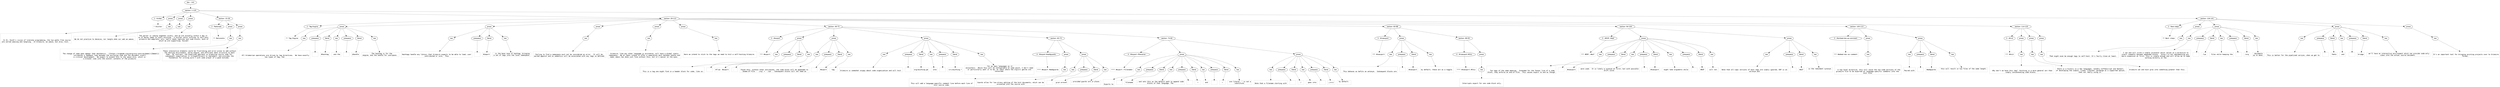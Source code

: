digraph hierarchy {

node [fontname=Helvetica]
edge [style=dashed]

doc_0 [label="doc - 141"]


doc_0 -> { section_1}
{rank=same; section_1}

section_1 [label="section: 1-125"]


section_1 -> { header_2 prose_3 prose_4 prose_5 section_6 section_7 section_8}
{rank=same; header_2 prose_3 prose_4 prose_5 section_6 section_7 section_8}

header_2 [label="1 : Knitter"]

prose_3 [label="prose"]

prose_4 [label="prose"]

prose_5 [label="prose"]

section_6 [label="section: 15-28"]

section_7 [label="section: 29-113"]

section_8 [label="section: 126-141"]


header_2 -> leaf_9
leaf_9  [color=Gray,shape=rectangle,fontname=Inconsolata,label="* Knitter"]
prose_3 -> { raw_10}
{rank=same; raw_10}

raw_10 [label="raw"]


raw_10 -> leaf_11
leaf_11  [color=Gray,shape=rectangle,fontname=Inconsolata,label="


  In Dr. Knuth's vision of literate programming, the two paths from source
are called weaving and tangling.  In Grimoire, we weave, but also, knit. 
"]
prose_4 -> { raw_12}
{rank=same; raw_12}

raw_12 [label="raw"]


raw_12 -> leaf_13
leaf_13  [color=Gray,shape=rectangle,fontname=Inconsolata,label="
We do not practice to deceive, nor tangle when our web we weave.
"]
prose_5 -> { raw_14}
{rank=same; raw_14}

raw_14 [label="raw"]


raw_14 -> leaf_15
leaf_15  [color=Gray,shape=rectangle,fontname=Inconsolata,label="
The parser is coming together nicely, and we are actually within a day or 
so of being ready to start knitting.  A knitter which suffices to self-host 
grimoire and pegylator only really needs taglines and code blocks, both of
which we are supporting. Huzzah!

"]
section_6 -> { header_16 prose_17 prose_18}
{rank=same; header_16 prose_17 prose_18}

header_16 [label="2 : Rationale"]

prose_17 [label="prose"]

prose_18 [label="prose"]


header_16 -> leaf_19
leaf_19  [color=Gray,shape=rectangle,fontname=Inconsolata,label="** Rationale"]
prose_17 -> { raw_20}
{rank=same; raw_20}

raw_20 [label="raw"]


raw_20 -> leaf_21
leaf_21  [color=Gray,shape=rectangle,fontname=Inconsolata,label="

  The change of name goes deeper than aesthetics.  [[https://orgmode.org/worg/org-contrib/babel/][Babel]]
introduces a feedback loop between the enclosing code and the document itself,
a critical development.  We expect to extend this to the weave also, which is 
a browser view into the overall contents of the grimoire.
"]
prose_18 -> { raw_22}
{rank=same; raw_22}

raw_22 [label="raw"]


raw_22 -> leaf_23
leaf_23  [color=Gray,shape=rectangle,fontname=Inconsolata,label="
These interactive elements would be frustrating and error-prone to add without
the editing environment, parse engine, and efficient data structure to back
them.  By contrast, the pipelined approach to producing source code for 
subsequent compiliation is straightforward to implement, and provides the
foundation for writing pure C with some prayer of a good outcome. 

"]
section_7 -> { header_24 prose_25 prose_26 prose_27 prose_28 prose_29 section_30 section_31 section_32 section_33 section_34}
{rank=same; header_24 prose_25 prose_26 prose_27 prose_28 prose_29 section_30 section_31 section_32 section_33 section_34}

header_24 [label="2 : Tag Engine"]

prose_25 [label="prose"]

prose_26 [label="prose"]

prose_27 [label="prose"]

prose_28 [label="prose"]

prose_29 [label="prose"]

section_30 [label="section: 49-73"]

section_31 [label="section: 83-88"]

section_32 [label="section: 94-104"]

section_33 [label="section: 105-113"]

section_34 [label="section: 114-125"]


header_24 -> leaf_35
leaf_35  [color=Gray,shape=rectangle,fontname=Inconsolata,label="** Tag Engine"]
prose_25 -> { raw_36 prespace_37 literal_38 raw_39 prespace_40 literal_41 raw_42}
{rank=same; raw_36 prespace_37 literal_38 raw_39 prespace_40 literal_41 raw_42}

raw_36 [label="raw"]

prespace_37 [label="prespace"]

literal_38 [label="literal"]

raw_39 [label="raw"]

prespace_40 [label="prespace"]

literal_41 [label="literal"]

raw_42 [label="raw"]


raw_36 -> leaf_43
leaf_43  [color=Gray,shape=rectangle,fontname=Inconsolata,label="

  All Grimmorian operations are driven by tag directives.  We have exactly
two types of tag, the"]
prespace_37 -> leaf_44
leaf_44  [color=Gray,shape=rectangle,fontname=Inconsolata,label=" "]
literal_38 -> leaf_45
leaf_45  [color=Gray,shape=rectangle,fontname=Inconsolata,label="#hashtag"]
raw_39 -> leaf_46
leaf_46  [color=Gray,shape=rectangle,fontname=Inconsolata,label=" and the"]
prespace_40 -> leaf_47
leaf_47  [color=Gray,shape=rectangle,fontname=Inconsolata,label=" "]
literal_41 -> leaf_48
leaf_48  [color=Gray,shape=rectangle,fontname=Inconsolata,label="@handle"]
raw_42 -> leaf_49
leaf_49  [color=Gray,shape=rectangle,fontname=Inconsolata,label=".  The hashtag is for the
engine, and the handle for userspace. 
"]
prose_26 -> { raw_50 prespace_51 literal_52 raw_53}
{rank=same; raw_50 prespace_51 literal_52 raw_53}

raw_50 [label="raw"]

prespace_51 [label="prespace"]

literal_52 [label="literal"]

raw_53 [label="raw"]


raw_50 -> leaf_54
leaf_54  [color=Gray,shape=rectangle,fontname=Inconsolata,label="
Hashtags handle any library that Grimoire expects to be able to load, user
contributed or core.  Thus"]
prespace_51 -> leaf_55
leaf_55  [color=Gray,shape=rectangle,fontname=Inconsolata,label=" "]
literal_52 -> leaf_56
leaf_56  [color=Gray,shape=rectangle,fontname=Inconsolata,label="#import"]
raw_53 -> leaf_57
leaf_57  [color=Gray,shape=rectangle,fontname=Inconsolata,label=" is the base case of hashtag, bringing
a set of tags into the local namespace.
"]
prose_27 -> { raw_58}
{rank=same; raw_58}

raw_58 [label="raw"]


raw_58 -> leaf_59
leaf_59  [color=Gray,shape=rectangle,fontname=Inconsolata,label="
Failing to find a namespace must not be considered an error.  It will be 
warned against and no semantics will be associated with any tags so defined.
"]
prose_28 -> { raw_60}
{rank=same; raw_60}

raw_60 [label="raw"]


raw_60 -> leaf_61
leaf_61  [color=Gray,shape=rectangle,fontname=Inconsolata,label="
Grimoire, like any other language in existence, will have a global static
namespace.  We at least intend to offer a separation mark between handle and
name; emacs has done just fine without this, but it's easier on the eyes. 
"]
prose_29 -> { raw_62}
{rank=same; raw_62}

raw_62 [label="raw"]


raw_62 -> leaf_63
leaf_63  [color=Gray,shape=rectangle,fontname=Inconsolata,label="
Here we intend to stick to the tags we need to knit a self-hosting Grimoire. 

"]
section_30 -> { header_64 prose_65 prose_66 prose_67 section_68 section_69}
{rank=same; header_64 prose_65 prose_66 prose_67 section_68 section_69}

header_64 [label="3 : #export"]

prose_65 [label="prose"]

prose_66 [label="prose"]

prose_67 [label="prose"]

section_68 [label="section: 65-73"]

section_69 [label="section: 74-82"]


header_64 -> leaf_70
leaf_70  [color=Gray,shape=rectangle,fontname=Inconsolata,label="*** #export"]
prose_65 -> { raw_71 prespace_72 literal_73 raw_74}
{rank=same; raw_71 prespace_72 literal_73 raw_74}

raw_71 [label="raw"]

prespace_72 [label="prespace"]

literal_73 [label="literal"]

raw_74 [label="raw"]


raw_71 -> leaf_75
leaf_75  [color=Gray,shape=rectangle,fontname=Inconsolata,label="

  This is a tag one might find in a header block for code, like so:"]
prespace_72 -> leaf_76
leaf_76  [color=Gray,shape=rectangle,fontname=Inconsolata,label=""]
literal_73 -> leaf_77
leaf_77  [color=Gray,shape=rectangle,fontname=Inconsolata,label="#!lua  #export"]
raw_74 -> leaf_78
leaf_78  [color=Gray,shape=rectangle,fontname=Inconsolata,label=".  
"]
prose_66 -> { raw_79 prespace_80 literal_81 raw_82}
{rank=same; raw_79 prespace_80 literal_81 raw_82}

raw_79 [label="raw"]

prespace_80 [label="prespace"]

literal_81 [label="literal"]

raw_82 [label="raw"]


raw_79 -> leaf_83
leaf_83  [color=Gray,shape=rectangle,fontname=Inconsolata,label="
Found thus, without other attributes, the code block will be appended to
$name-of-file - '.org' + '.lua'.  Subsequent blocks will not need an"]
prespace_80 -> leaf_84
leaf_84  [color=Gray,shape=rectangle,fontname=Inconsolata,label=""]
literal_81 -> leaf_85
leaf_85  [color=Gray,shape=rectangle,fontname=Inconsolata,label="#export"]
raw_82 -> leaf_86
leaf_86  [color=Gray,shape=rectangle,fontname=Inconsolata,label=" tag. 
"]
prose_67 -> { raw_87 prespace_88 literal_89 raw_90 prespace_91 literal_92 raw_93}
{rank=same; raw_87 prespace_88 literal_89 raw_90 prespace_91 literal_92 raw_93}

raw_87 [label="raw"]

prespace_88 [label="prespace"]

literal_89 [label="literal"]

raw_90 [label="raw"]

prespace_91 [label="prespace"]

literal_92 [label="literal"]

raw_93 [label="raw"]


raw_87 -> leaf_94
leaf_94  [color=Gray,shape=rectangle,fontname=Inconsolata,label="
Grimoire is somewhat snippy about code organization and will knit "]
prespace_88 -> leaf_95
leaf_95  [color=Gray,shape=rectangle,fontname=Inconsolata,label=""]
literal_89 -> leaf_96
leaf_96  [color=Gray,shape=rectangle,fontname=Inconsolata,label="org/anything.gm"]
raw_90 -> leaf_97
leaf_97  [color=Gray,shape=rectangle,fontname=Inconsolata,label=" into"]
prespace_91 -> leaf_98
leaf_98  [color=Gray,shape=rectangle,fontname=Inconsolata,label=" "]
literal_92 -> leaf_99
leaf_99  [color=Gray,shape=rectangle,fontname=Inconsolata,label="src/anything.*"]
raw_93 -> leaf_100
leaf_100  [color=Gray,shape=rectangle,fontname=Inconsolata,label=" for as many languages as it
encounters.  While this will be configurable at some point, I don't need
or particularly want it to be, at least where the org/src genres are
concerned.

"]
section_68 -> { header_101 prose_102 prose_103}
{rank=same; header_101 prose_102 prose_103}

header_101 [label="4 : #export #addguards"]

prose_102 [label="prose"]

prose_103 [label="prose"]


header_101 -> leaf_104
leaf_104  [color=Gray,shape=rectangle,fontname=Inconsolata,label="**** #export #addguards"]
prose_102 -> { raw_105}
{rank=same; raw_105}

raw_105 [label="raw"]


raw_105 -> leaf_106
leaf_106  [color=Gray,shape=rectangle,fontname=Inconsolata,label="

 This will add a language-specific comment line before each line of 
knit source code.
"]
prose_103 -> { raw_107 prespace_108 literal_109 raw_110}
{rank=same; raw_107 prespace_108 literal_109 raw_110}

raw_107 [label="raw"]

prespace_108 [label="prespace"]

literal_109 [label="literal"]

raw_110 [label="raw"]


raw_107 -> leaf_111
leaf_111  [color=Gray,shape=rectangle,fontname=Inconsolata,label="
Guards allow for low-stress editing of the knit documents, which can be
unraveled into the source with"]
prespace_108 -> leaf_112
leaf_112  [color=Gray,shape=rectangle,fontname=Inconsolata,label=" "]
literal_109 -> leaf_113
leaf_113  [color=Gray,shape=rectangle,fontname=Inconsolata,label="grym unravel"]
raw_110 -> leaf_114
leaf_114  [color=Gray,shape=rectangle,fontname=Inconsolata,label=", provided guards are in place.

"]
section_69 -> { header_115 prose_116 prose_117}
{rank=same; header_115 prose_116 prose_117}

header_115 [label="4 : #export «filename»"]

prose_116 [label="prose"]

prose_117 [label="prose"]


header_115 -> leaf_118
leaf_118  [color=Gray,shape=rectangle,fontname=Inconsolata,label="**** #export «filename»"]
prose_116 -> { raw_119 prespace_120 literal_121 raw_122 prespace_123 literal_124 raw_125 prespace_126 literal_127 raw_128}
{rank=same; raw_119 prespace_120 literal_121 raw_122 prespace_123 literal_124 raw_125 prespace_126 literal_127 raw_128}

raw_119 [label="raw"]

prespace_120 [label="prespace"]

literal_121 [label="literal"]

raw_122 [label="raw"]

prespace_123 [label="prespace"]

literal_124 [label="literal"]

raw_125 [label="raw"]

prespace_126 [label="prespace"]

literal_127 [label="literal"]

raw_128 [label="raw"]


raw_119 -> leaf_129
leaf_129  [color=Gray,shape=rectangle,fontname=Inconsolata,label="

Exports to"]
prespace_120 -> leaf_130
leaf_130  [color=Gray,shape=rectangle,fontname=Inconsolata,label=" "]
literal_121 -> leaf_131
leaf_131  [color=Gray,shape=rectangle,fontname=Inconsolata,label="filename"]
raw_122 -> leaf_132
leaf_132  [color=Gray,shape=rectangle,fontname=Inconsolata,label=", and sets this as the default path to append code
blocks of that language. The"]
prespace_123 -> leaf_133
leaf_133  [color=Gray,shape=rectangle,fontname=Inconsolata,label=" "]
literal_124 -> leaf_134
leaf_134  [color=Gray,shape=rectangle,fontname=Inconsolata,label="«"]
raw_125 -> leaf_135
leaf_135  [color=Gray,shape=rectangle,fontname=Inconsolata,label=" and"]
prespace_126 -> leaf_136
leaf_136  [color=Gray,shape=rectangle,fontname=Inconsolata,label=" "]
literal_127 -> leaf_137
leaf_137  [color=Gray,shape=rectangle,fontname=Inconsolata,label="»"]
raw_128 -> leaf_138
leaf_138  [color=Gray,shape=rectangle,fontname=Inconsolata,label=" are literal, \" is not a
substitute.
"]
prose_117 -> { raw_139 prespace_140 literal_141 raw_142 prespace_143 literal_144 raw_145}
{rank=same; raw_139 prespace_140 literal_141 raw_142 prespace_143 literal_144 raw_145}

raw_139 [label="raw"]

prespace_140 [label="prespace"]

literal_141 [label="literal"]

raw_142 [label="raw"]

prespace_143 [label="prespace"]

literal_144 [label="literal"]

raw_145 [label="raw"]


raw_139 -> leaf_146
leaf_146  [color=Gray,shape=rectangle,fontname=Inconsolata,label="
Note that a filename starting with"]
prespace_140 -> leaf_147
leaf_147  [color=Gray,shape=rectangle,fontname=Inconsolata,label=" "]
literal_141 -> leaf_148
leaf_148  [color=Gray,shape=rectangle,fontname=Inconsolata,label="/"]
raw_142 -> leaf_149
leaf_149  [color=Gray,shape=rectangle,fontname=Inconsolata,label=" goes into"]
prespace_143 -> leaf_150
leaf_150  [color=Gray,shape=rectangle,fontname=Inconsolata,label=" "]
literal_144 -> leaf_151
leaf_151  [color=Gray,shape=rectangle,fontname=Inconsolata,label="…/src/"]
raw_145 -> leaf_152
leaf_152  [color=Gray,shape=rectangle,fontname=Inconsolata,label=" by default. 

"]
section_31 -> { header_153 prose_154 section_155}
{rank=same; header_153 prose_154 section_155}

header_153 [label="3 : #noexport"]

prose_154 [label="prose"]

section_155 [label="section: 89-93"]


header_153 -> leaf_156
leaf_156  [color=Gray,shape=rectangle,fontname=Inconsolata,label="*** #noexport"]
prose_154 -> { raw_157 prespace_158 literal_159 raw_160}
{rank=same; raw_157 prespace_158 literal_159 raw_160}

raw_157 [label="raw"]

prespace_158 [label="prespace"]

literal_159 [label="literal"]

raw_160 [label="raw"]


raw_157 -> leaf_161
leaf_161  [color=Gray,shape=rectangle,fontname=Inconsolata,label="

  This behaves as befits an antonym.  Subsequent blocks are"]
prespace_158 -> leaf_162
leaf_162  [color=Gray,shape=rectangle,fontname=Inconsolata,label=" "]
literal_159 -> leaf_163
leaf_163  [color=Gray,shape=rectangle,fontname=Inconsolata,label="#noexport"]
raw_160 -> leaf_164
leaf_164  [color=Gray,shape=rectangle,fontname=Inconsolata,label="
by default, these act as a toggle.

"]
section_155 -> { header_165 prose_166}
{rank=same; header_165 prose_166}

header_165 [label="4 : #noexport #this"]

prose_166 [label="prose"]


header_165 -> leaf_167
leaf_167  [color=Gray,shape=rectangle,fontname=Inconsolata,label="**** #noexport #this"]
prose_166 -> { raw_168}
{rank=same; raw_168}

raw_168 [label="raw"]


raw_168 -> leaf_169
leaf_169  [color=Gray,shape=rectangle,fontname=Inconsolata,label="

  Interrupts export for one code block only. 

"]
section_32 -> { header_170 prose_171 prose_172}
{rank=same; header_170 prose_171 prose_172}

header_170 [label="3 : #EOF, #eof"]

prose_171 [label="prose"]

prose_172 [label="prose"]


header_170 -> leaf_173
leaf_173  [color=Gray,shape=rectangle,fontname=Inconsolata,label="*** #EOF, #eof"]
prose_171 -> { raw_174 prespace_175 literal_176 raw_177 prespace_178 literal_179 raw_180 prespace_181 literal_182 raw_183}
{rank=same; raw_174 prespace_175 literal_176 raw_177 prespace_178 literal_179 raw_180 prespace_181 literal_182 raw_183}

raw_174 [label="raw"]

prespace_175 [label="prespace"]

literal_176 [label="literal"]

raw_177 [label="raw"]

prespace_178 [label="prespace"]

literal_179 [label="literal"]

raw_180 [label="raw"]

prespace_181 [label="prespace"]

literal_182 [label="literal"]

raw_183 [label="raw"]


raw_174 -> leaf_184
leaf_184  [color=Gray,shape=rectangle,fontname=Inconsolata,label="

  Two tags of the same meaning.  Intended for the footer line of a code
block, they enforce an end-of-file.  This causes export to end as though"]
prespace_175 -> leaf_185
leaf_185  [color=Gray,shape=rectangle,fontname=Inconsolata,label=""]
literal_176 -> leaf_186
leaf_186  [color=Gray,shape=rectangle,fontname=Inconsolata,label="#noexport"]
raw_177 -> leaf_187
leaf_187  [color=Gray,shape=rectangle,fontname=Inconsolata,label=" were used.  It is likely a synonym at first, but with possible
drift since"]
prespace_178 -> leaf_188
leaf_188  [color=Gray,shape=rectangle,fontname=Inconsolata,label=" "]
literal_179 -> leaf_189
leaf_189  [color=Gray,shape=rectangle,fontname=Inconsolata,label="#noexport"]
raw_180 -> leaf_190
leaf_190  [color=Gray,shape=rectangle,fontname=Inconsolata,label=" might take arguments while"]
prespace_181 -> leaf_191
leaf_191  [color=Gray,shape=rectangle,fontname=Inconsolata,label=" "]
literal_182 -> leaf_192
leaf_192  [color=Gray,shape=rectangle,fontname=Inconsolata,label="#EOF"]
raw_183 -> leaf_193
leaf_193  [color=Gray,shape=rectangle,fontname=Inconsolata,label=" will not.
"]
prose_172 -> { raw_194 prespace_195 literal_196 raw_197}
{rank=same; raw_194 prespace_195 literal_196 raw_197}

raw_194 [label="raw"]

prespace_195 [label="prespace"]

literal_196 [label="literal"]

raw_197 [label="raw"]


raw_194 -> leaf_198
leaf_198  [color=Gray,shape=rectangle,fontname=Inconsolata,label="
Note that all-caps versions of most tags are simply ignored, EOF is an
acronym and"]
prespace_195 -> leaf_199
leaf_199  [color=Gray,shape=rectangle,fontname=Inconsolata,label=" "]
literal_196 -> leaf_200
leaf_200  [color=Gray,shape=rectangle,fontname=Inconsolata,label="#eof"]
raw_197 -> leaf_201
leaf_201  [color=Gray,shape=rectangle,fontname=Inconsolata,label=" is the redundant synonym.

"]
section_33 -> { header_202 prose_203 prose_204}
{rank=same; header_202 prose_203 prose_204}

header_202 [label="3 : #embed-doc-as-comment"]

prose_203 [label="prose"]

prose_204 [label="prose"]


header_202 -> leaf_205
leaf_205  [color=Gray,shape=rectangle,fontname=Inconsolata,label="*** #embed-doc-as-comment"]
prose_203 -> { raw_206}
{rank=same; raw_206}

raw_206 [label="raw"]


raw_206 -> leaf_207
leaf_207  [color=Gray,shape=rectangle,fontname=Inconsolata,label="

  A top-level directive, this will cause the non-code portions of the
grimoire file to be exported as language-specific comments into the 
knit file.
"]
prose_204 -> { raw_208 prespace_209 literal_210 raw_211}
{rank=same; raw_208 prespace_209 literal_210 raw_211}

raw_208 [label="raw"]

prespace_209 [label="prespace"]

literal_210 [label="literal"]

raw_211 [label="raw"]


raw_208 -> leaf_212
leaf_212  [color=Gray,shape=rectangle,fontname=Inconsolata,label="
Paired with"]
prespace_209 -> leaf_213
leaf_213  [color=Gray,shape=rectangle,fontname=Inconsolata,label=" "]
literal_210 -> leaf_214
leaf_214  [color=Gray,shape=rectangle,fontname=Inconsolata,label="#addguards"]
raw_211 -> leaf_215
leaf_215  [color=Gray,shape=rectangle,fontname=Inconsolata,label=" this will result in two files of the same length.

"]
section_34 -> { header_216 prose_217 prose_218 prose_219}
{rank=same; header_216 prose_217 prose_218 prose_219}

header_216 [label="3 : #knit"]

prose_217 [label="prose"]

prose_218 [label="prose"]

prose_219 [label="prose"]


header_216 -> leaf_220
leaf_220  [color=Gray,shape=rectangle,fontname=Inconsolata,label="*** #knit"]
prose_217 -> { raw_221}
{rank=same; raw_221}

raw_221 [label="raw"]


raw_221 -> leaf_222
leaf_222  [color=Gray,shape=rectangle,fontname=Inconsolata,label="

  Why don't we have this tag?  Knitting is a more general act than
simply concatenating code blocks. 
"]
prose_218 -> { raw_223}
{rank=same; raw_223}

raw_223 [label="raw"]


raw_223 -> leaf_224
leaf_224  [color=Gray,shape=rectangle,fontname=Inconsolata,label="
There is a history in a few languages, notably Coffeescript and Haskell,
of developing the simple 'linear literate' paradigm as a supported option,
then not really using it. 
"]
prose_219 -> { raw_225}
{rank=same; raw_225}

raw_225 [label="raw"]


raw_225 -> leaf_226
leaf_226  [color=Gray,shape=rectangle,fontname=Inconsolata,label="
Grimoire can and must grow into something greater than this. 

"]
section_8 -> { header_227 prose_228 prose_229 prose_230 prose_231}
{rank=same; header_227 prose_228 prose_229 prose_230 prose_231}

header_227 [label="2 : Next steps"]

prose_228 [label="prose"]

prose_229 [label="prose"]

prose_230 [label="prose"]

prose_231 [label="prose"]


header_227 -> leaf_232
leaf_232  [color=Gray,shape=rectangle,fontname=Inconsolata,label="** Next steps"]
prose_228 -> { raw_233}
{rank=same; raw_233}

raw_233 [label="raw"]


raw_233 -> leaf_234
leaf_234  [color=Gray,shape=rectangle,fontname=Inconsolata,label="

  That might even be enough tags to self-host. It's fairly close at least. 
"]
prose_229 -> { raw_235 prespace_236 literal_237 raw_238 prespace_239 literal_240 raw_241}
{rank=same; raw_235 prespace_236 literal_237 raw_238 prespace_239 literal_240 raw_241}

raw_235 [label="raw"]

prespace_236 [label="prespace"]

literal_237 [label="literal"]

raw_238 [label="raw"]

prespace_239 [label="prespace"]

literal_240 [label="literal"]

raw_241 [label="raw"]


raw_235 -> leaf_242
leaf_242  [color=Gray,shape=rectangle,fontname=Inconsolata,label="
I can and will write a simple unraveler which relies on a directive to
insert comments between appended blocks.  Since I'm not implementing any 
macro expansion at first, this is simple enough and will allow me to keep
working directly on the"]
prespace_236 -> leaf_243
leaf_243  [color=Gray,shape=rectangle,fontname=Inconsolata,label=" "]
literal_237 -> leaf_244
leaf_244  [color=Gray,shape=rectangle,fontname=Inconsolata,label=".lua"]
raw_238 -> leaf_245
leaf_245  [color=Gray,shape=rectangle,fontname=Inconsolata,label=" files while keeping the"]
prespace_239 -> leaf_246
leaf_246  [color=Gray,shape=rectangle,fontname=Inconsolata,label=" "]
literal_240 -> leaf_247
leaf_247  [color=Gray,shape=rectangle,fontname=Inconsolata,label="/org"]
raw_241 -> leaf_248
leaf_248  [color=Gray,shape=rectangle,fontname=Inconsolata,label=" documents
up to date.
"]
prose_230 -> { raw_249 prespace_250 literal_251 raw_252 prespace_253 literal_254 raw_255}
{rank=same; raw_249 prespace_250 literal_251 raw_252 prespace_253 literal_254 raw_255}

raw_249 [label="raw"]

prespace_250 [label="prespace"]

literal_251 [label="literal"]

raw_252 [label="raw"]

prespace_253 [label="prespace"]

literal_254 [label="literal"]

raw_255 [label="raw"]


raw_249 -> leaf_256
leaf_256  [color=Gray,shape=rectangle,fontname=Inconsolata,label="
This is better for the pipelined version, when we get to"]
prespace_250 -> leaf_257
leaf_257  [color=Gray,shape=rectangle,fontname=Inconsolata,label=" "]
literal_251 -> leaf_258
leaf_258  [color=Gray,shape=rectangle,fontname=Inconsolata,label="femto"]
raw_252 -> leaf_259
leaf_259  [color=Gray,shape=rectangle,fontname=Inconsolata,label=" and"]
prespace_253 -> leaf_260
leaf_260  [color=Gray,shape=rectangle,fontname=Inconsolata,label=""]
literal_254 -> leaf_261
leaf_261  [color=Gray,shape=rectangle,fontname=Inconsolata,label="bridge"]
raw_255 -> leaf_262
leaf_262  [color=Gray,shape=rectangle,fontname=Inconsolata,label=" we'll have an interactive environment which can provide code-only
views into the actual source document. 
"]
prose_231 -> { raw_263}
{rank=same; raw_263}

raw_263 [label="raw"]


raw_263 -> leaf_264
leaf_264  [color=Gray,shape=rectangle,fontname=Inconsolata,label="
It's an important tool for bringing existing projects over to Grimoire
format. "]

}
